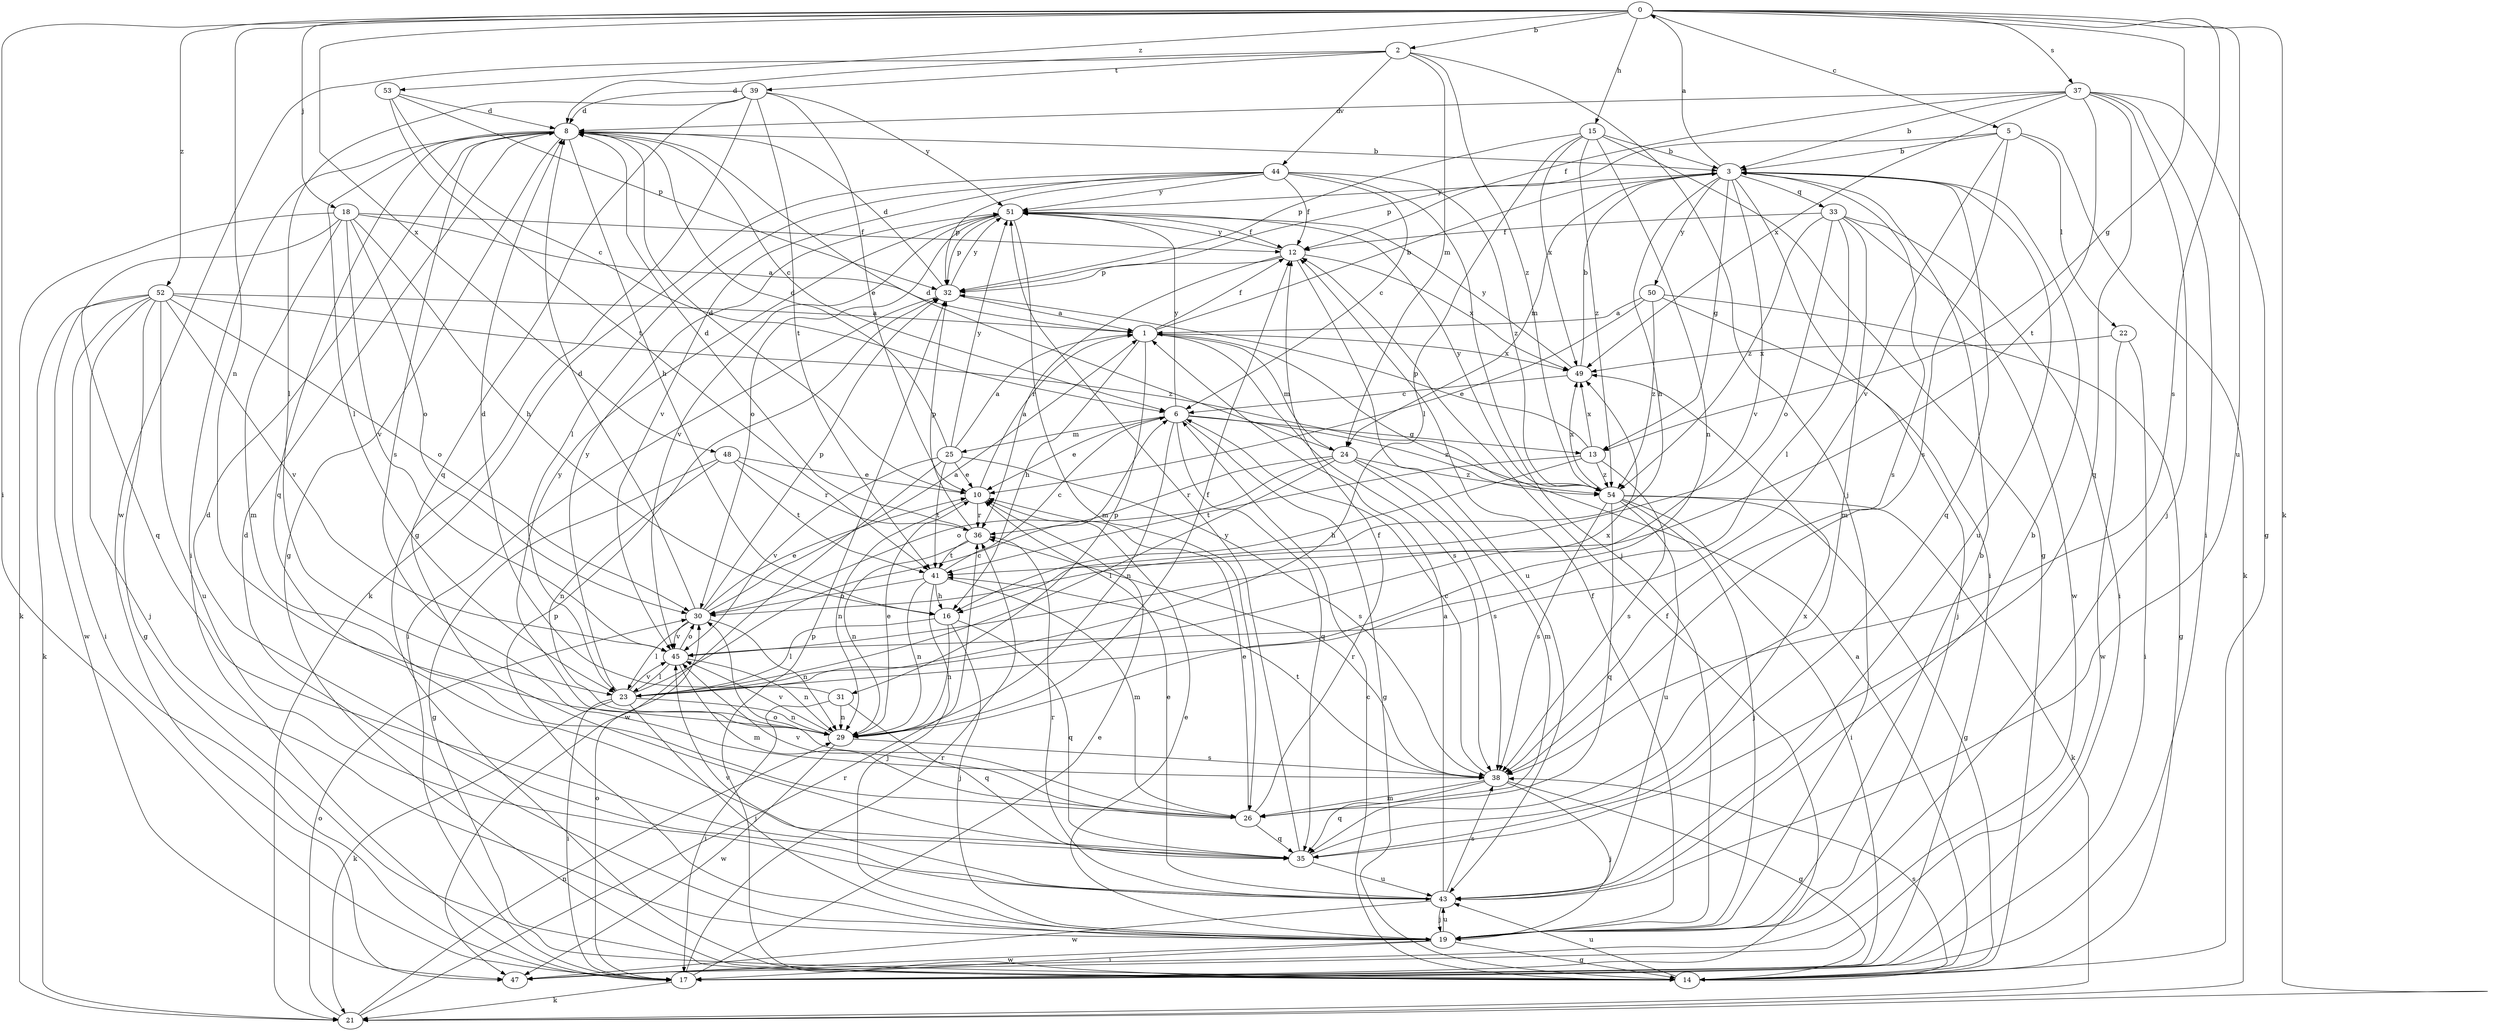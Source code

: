 strict digraph  {
0;
1;
2;
3;
5;
6;
8;
10;
12;
13;
14;
15;
16;
17;
18;
19;
21;
22;
23;
24;
25;
26;
29;
30;
31;
32;
33;
35;
36;
37;
38;
39;
41;
43;
44;
45;
47;
48;
49;
50;
51;
52;
53;
54;
0 -> 2  [label=b];
0 -> 5  [label=c];
0 -> 13  [label=g];
0 -> 15  [label=h];
0 -> 17  [label=i];
0 -> 18  [label=j];
0 -> 21  [label=k];
0 -> 29  [label=n];
0 -> 37  [label=s];
0 -> 38  [label=s];
0 -> 43  [label=u];
0 -> 48  [label=x];
0 -> 52  [label=z];
0 -> 53  [label=z];
1 -> 3  [label=b];
1 -> 12  [label=f];
1 -> 16  [label=h];
1 -> 24  [label=m];
1 -> 31  [label=p];
1 -> 38  [label=s];
1 -> 49  [label=x];
2 -> 8  [label=d];
2 -> 19  [label=j];
2 -> 24  [label=m];
2 -> 39  [label=t];
2 -> 44  [label=v];
2 -> 47  [label=w];
2 -> 54  [label=z];
3 -> 0  [label=a];
3 -> 13  [label=g];
3 -> 16  [label=h];
3 -> 17  [label=i];
3 -> 24  [label=m];
3 -> 33  [label=q];
3 -> 35  [label=q];
3 -> 38  [label=s];
3 -> 43  [label=u];
3 -> 45  [label=v];
3 -> 50  [label=y];
3 -> 51  [label=y];
5 -> 3  [label=b];
5 -> 21  [label=k];
5 -> 22  [label=l];
5 -> 32  [label=p];
5 -> 38  [label=s];
5 -> 45  [label=v];
6 -> 10  [label=e];
6 -> 13  [label=g];
6 -> 14  [label=g];
6 -> 25  [label=m];
6 -> 29  [label=n];
6 -> 35  [label=q];
6 -> 51  [label=y];
6 -> 54  [label=z];
8 -> 3  [label=b];
8 -> 6  [label=c];
8 -> 14  [label=g];
8 -> 16  [label=h];
8 -> 17  [label=i];
8 -> 23  [label=l];
8 -> 35  [label=q];
8 -> 38  [label=s];
10 -> 1  [label=a];
10 -> 8  [label=d];
10 -> 29  [label=n];
10 -> 36  [label=r];
12 -> 32  [label=p];
12 -> 36  [label=r];
12 -> 43  [label=u];
12 -> 49  [label=x];
12 -> 51  [label=y];
13 -> 16  [label=h];
13 -> 32  [label=p];
13 -> 38  [label=s];
13 -> 41  [label=t];
13 -> 49  [label=x];
13 -> 54  [label=z];
14 -> 1  [label=a];
14 -> 6  [label=c];
14 -> 32  [label=p];
14 -> 38  [label=s];
14 -> 43  [label=u];
15 -> 3  [label=b];
15 -> 14  [label=g];
15 -> 23  [label=l];
15 -> 29  [label=n];
15 -> 32  [label=p];
15 -> 49  [label=x];
15 -> 54  [label=z];
16 -> 19  [label=j];
16 -> 23  [label=l];
16 -> 29  [label=n];
16 -> 35  [label=q];
17 -> 10  [label=e];
17 -> 12  [label=f];
17 -> 21  [label=k];
17 -> 30  [label=o];
17 -> 36  [label=r];
18 -> 1  [label=a];
18 -> 12  [label=f];
18 -> 16  [label=h];
18 -> 21  [label=k];
18 -> 26  [label=m];
18 -> 30  [label=o];
18 -> 35  [label=q];
18 -> 45  [label=v];
19 -> 3  [label=b];
19 -> 8  [label=d];
19 -> 10  [label=e];
19 -> 12  [label=f];
19 -> 14  [label=g];
19 -> 17  [label=i];
19 -> 32  [label=p];
19 -> 43  [label=u];
19 -> 47  [label=w];
21 -> 29  [label=n];
21 -> 30  [label=o];
21 -> 36  [label=r];
22 -> 17  [label=i];
22 -> 47  [label=w];
22 -> 49  [label=x];
23 -> 6  [label=c];
23 -> 17  [label=i];
23 -> 19  [label=j];
23 -> 21  [label=k];
23 -> 29  [label=n];
23 -> 45  [label=v];
23 -> 49  [label=x];
23 -> 51  [label=y];
24 -> 8  [label=d];
24 -> 23  [label=l];
24 -> 26  [label=m];
24 -> 30  [label=o];
24 -> 36  [label=r];
24 -> 38  [label=s];
24 -> 54  [label=z];
25 -> 1  [label=a];
25 -> 8  [label=d];
25 -> 10  [label=e];
25 -> 38  [label=s];
25 -> 41  [label=t];
25 -> 45  [label=v];
25 -> 47  [label=w];
25 -> 51  [label=y];
26 -> 10  [label=e];
26 -> 12  [label=f];
26 -> 30  [label=o];
26 -> 35  [label=q];
26 -> 45  [label=v];
29 -> 10  [label=e];
29 -> 12  [label=f];
29 -> 38  [label=s];
29 -> 45  [label=v];
29 -> 47  [label=w];
29 -> 51  [label=y];
30 -> 1  [label=a];
30 -> 8  [label=d];
30 -> 10  [label=e];
30 -> 23  [label=l];
30 -> 29  [label=n];
30 -> 32  [label=p];
30 -> 45  [label=v];
31 -> 8  [label=d];
31 -> 17  [label=i];
31 -> 29  [label=n];
31 -> 35  [label=q];
32 -> 1  [label=a];
32 -> 8  [label=d];
32 -> 17  [label=i];
32 -> 51  [label=y];
33 -> 12  [label=f];
33 -> 17  [label=i];
33 -> 23  [label=l];
33 -> 26  [label=m];
33 -> 30  [label=o];
33 -> 47  [label=w];
33 -> 54  [label=z];
35 -> 43  [label=u];
35 -> 49  [label=x];
35 -> 51  [label=y];
36 -> 8  [label=d];
36 -> 29  [label=n];
36 -> 32  [label=p];
36 -> 41  [label=t];
37 -> 3  [label=b];
37 -> 8  [label=d];
37 -> 12  [label=f];
37 -> 14  [label=g];
37 -> 17  [label=i];
37 -> 19  [label=j];
37 -> 35  [label=q];
37 -> 41  [label=t];
37 -> 49  [label=x];
38 -> 6  [label=c];
38 -> 14  [label=g];
38 -> 19  [label=j];
38 -> 26  [label=m];
38 -> 35  [label=q];
38 -> 36  [label=r];
38 -> 41  [label=t];
39 -> 8  [label=d];
39 -> 10  [label=e];
39 -> 14  [label=g];
39 -> 23  [label=l];
39 -> 35  [label=q];
39 -> 41  [label=t];
39 -> 51  [label=y];
41 -> 6  [label=c];
41 -> 16  [label=h];
41 -> 19  [label=j];
41 -> 26  [label=m];
41 -> 29  [label=n];
41 -> 30  [label=o];
43 -> 1  [label=a];
43 -> 3  [label=b];
43 -> 8  [label=d];
43 -> 10  [label=e];
43 -> 19  [label=j];
43 -> 36  [label=r];
43 -> 38  [label=s];
43 -> 45  [label=v];
43 -> 47  [label=w];
44 -> 6  [label=c];
44 -> 12  [label=f];
44 -> 19  [label=j];
44 -> 21  [label=k];
44 -> 23  [label=l];
44 -> 32  [label=p];
44 -> 45  [label=v];
44 -> 51  [label=y];
44 -> 54  [label=z];
45 -> 23  [label=l];
45 -> 26  [label=m];
45 -> 29  [label=n];
45 -> 30  [label=o];
48 -> 10  [label=e];
48 -> 14  [label=g];
48 -> 29  [label=n];
48 -> 36  [label=r];
48 -> 41  [label=t];
49 -> 3  [label=b];
49 -> 6  [label=c];
49 -> 51  [label=y];
50 -> 1  [label=a];
50 -> 10  [label=e];
50 -> 14  [label=g];
50 -> 19  [label=j];
50 -> 54  [label=z];
51 -> 12  [label=f];
51 -> 26  [label=m];
51 -> 30  [label=o];
51 -> 32  [label=p];
51 -> 45  [label=v];
52 -> 1  [label=a];
52 -> 14  [label=g];
52 -> 17  [label=i];
52 -> 19  [label=j];
52 -> 21  [label=k];
52 -> 30  [label=o];
52 -> 43  [label=u];
52 -> 45  [label=v];
52 -> 47  [label=w];
52 -> 54  [label=z];
53 -> 6  [label=c];
53 -> 8  [label=d];
53 -> 32  [label=p];
53 -> 41  [label=t];
54 -> 14  [label=g];
54 -> 17  [label=i];
54 -> 19  [label=j];
54 -> 21  [label=k];
54 -> 35  [label=q];
54 -> 38  [label=s];
54 -> 43  [label=u];
54 -> 49  [label=x];
54 -> 51  [label=y];
}
